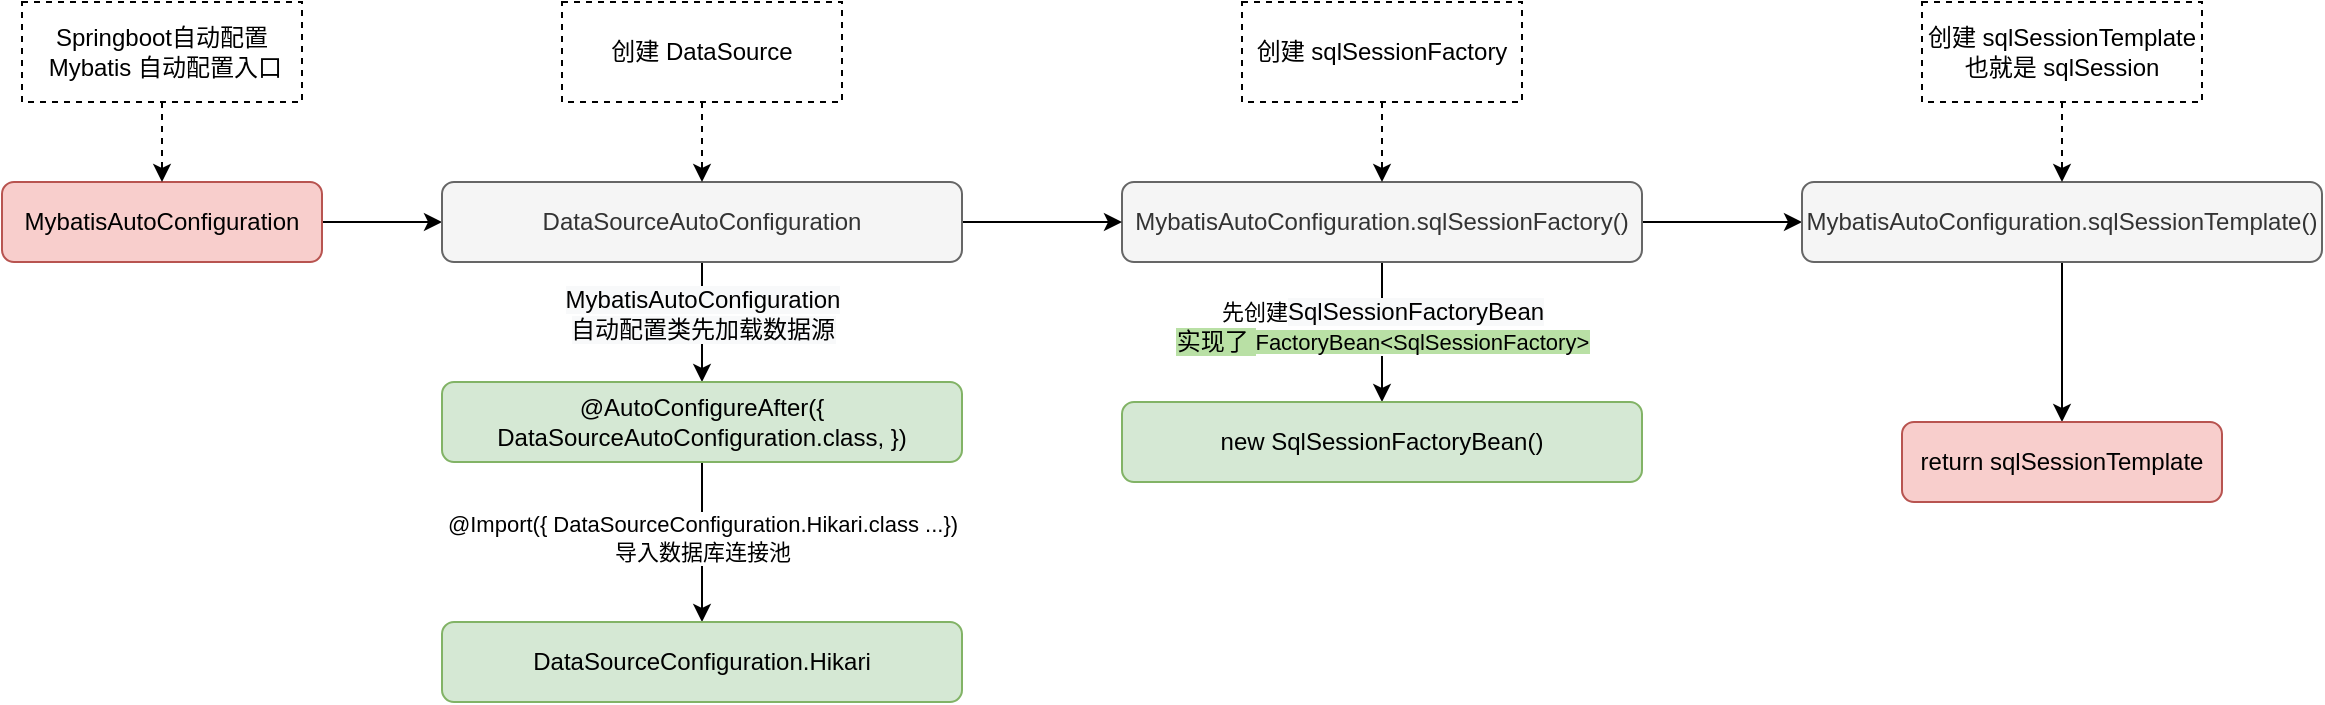 <mxfile version="14.1.8" type="github">
  <diagram id="g0uHM2vRM4wZy8sYw2WT" name="第 1 页">
    <mxGraphModel dx="1113" dy="696" grid="1" gridSize="10" guides="1" tooltips="1" connect="1" arrows="1" fold="1" page="1" pageScale="1" pageWidth="3300" pageHeight="2339" math="0" shadow="0">
      <root>
        <mxCell id="0" />
        <mxCell id="1" parent="0" />
        <mxCell id="REHJ8oRx9UyghgxtZ1v1-5" value="" style="edgeStyle=orthogonalEdgeStyle;rounded=0;orthogonalLoop=1;jettySize=auto;html=1;startArrow=none;startFill=0;endArrow=classic;endFill=1;entryX=0;entryY=0.5;entryDx=0;entryDy=0;" edge="1" parent="1" source="REHJ8oRx9UyghgxtZ1v1-1" target="REHJ8oRx9UyghgxtZ1v1-11">
          <mxGeometry relative="1" as="geometry">
            <mxPoint x="370" y="180" as="targetPoint" />
          </mxGeometry>
        </mxCell>
        <mxCell id="REHJ8oRx9UyghgxtZ1v1-1" value="MybatisAutoConfiguration" style="rounded=1;whiteSpace=wrap;html=1;strokeColor=#b85450;fillColor=#f8cecc;" vertex="1" parent="1">
          <mxGeometry x="160" y="160" width="160" height="40" as="geometry" />
        </mxCell>
        <mxCell id="REHJ8oRx9UyghgxtZ1v1-3" value="" style="edgeStyle=orthogonalEdgeStyle;rounded=0;orthogonalLoop=1;jettySize=auto;html=1;startArrow=none;startFill=0;endArrow=classic;endFill=1;dashed=1;" edge="1" parent="1" source="REHJ8oRx9UyghgxtZ1v1-2" target="REHJ8oRx9UyghgxtZ1v1-1">
          <mxGeometry relative="1" as="geometry" />
        </mxCell>
        <mxCell id="REHJ8oRx9UyghgxtZ1v1-2" value="Springboot自动配置 &amp;nbsp;Mybatis 自动配置入口" style="text;html=1;fillColor=none;align=center;verticalAlign=middle;whiteSpace=wrap;rounded=0;dashed=1;strokeColor=#000000;" vertex="1" parent="1">
          <mxGeometry x="170" y="70" width="140" height="50" as="geometry" />
        </mxCell>
        <mxCell id="REHJ8oRx9UyghgxtZ1v1-9" value="" style="edgeStyle=orthogonalEdgeStyle;rounded=0;orthogonalLoop=1;jettySize=auto;html=1;startArrow=none;startFill=0;endArrow=classic;endFill=1;fillColor=#d5e8d4;" edge="1" parent="1" source="REHJ8oRx9UyghgxtZ1v1-4" target="REHJ8oRx9UyghgxtZ1v1-8">
          <mxGeometry relative="1" as="geometry" />
        </mxCell>
        <mxCell id="REHJ8oRx9UyghgxtZ1v1-10" value="先创建&lt;span style=&quot;font-size: 12px&quot;&gt;&lt;span style=&quot;background-color: rgb(248 , 249 , 250)&quot;&gt;SqlSessionFactoryBean&lt;/span&gt;&lt;br&gt;&lt;span style=&quot;background-color: rgb(185 , 224 , 165)&quot;&gt;实现了&amp;nbsp;&lt;/span&gt;&lt;/span&gt;&lt;span style=&quot;background-color: rgb(185 , 224 , 165)&quot;&gt;FactoryBean&amp;lt;SqlSessionFactory&amp;gt;&lt;/span&gt;&lt;span style=&quot;font-size: 12px ; background-color: rgb(248 , 249 , 250)&quot;&gt;&lt;br&gt;&lt;/span&gt;" style="edgeLabel;html=1;align=center;verticalAlign=middle;resizable=0;points=[];" vertex="1" connectable="0" parent="REHJ8oRx9UyghgxtZ1v1-9">
          <mxGeometry x="-0.086" relative="1" as="geometry">
            <mxPoint as="offset" />
          </mxGeometry>
        </mxCell>
        <mxCell id="REHJ8oRx9UyghgxtZ1v1-22" value="" style="edgeStyle=orthogonalEdgeStyle;rounded=0;orthogonalLoop=1;jettySize=auto;html=1;startArrow=none;startFill=0;endArrow=classic;endFill=1;strokeColor=#000000;exitX=0.5;exitY=1;exitDx=0;exitDy=0;" edge="1" parent="1" source="REHJ8oRx9UyghgxtZ1v1-23" target="REHJ8oRx9UyghgxtZ1v1-21">
          <mxGeometry relative="1" as="geometry">
            <mxPoint x="1510" y="190" as="sourcePoint" />
          </mxGeometry>
        </mxCell>
        <mxCell id="REHJ8oRx9UyghgxtZ1v1-24" value="" style="edgeStyle=orthogonalEdgeStyle;rounded=0;orthogonalLoop=1;jettySize=auto;html=1;startArrow=none;startFill=0;endArrow=classic;endFill=1;strokeColor=#000000;" edge="1" parent="1" source="REHJ8oRx9UyghgxtZ1v1-4" target="REHJ8oRx9UyghgxtZ1v1-23">
          <mxGeometry relative="1" as="geometry" />
        </mxCell>
        <mxCell id="REHJ8oRx9UyghgxtZ1v1-4" value="MybatisAutoConfiguration.sqlSessionFactory()" style="rounded=1;whiteSpace=wrap;html=1;strokeColor=#666666;fillColor=#f5f5f5;fontColor=#333333;" vertex="1" parent="1">
          <mxGeometry x="720" y="160" width="260" height="40" as="geometry" />
        </mxCell>
        <mxCell id="REHJ8oRx9UyghgxtZ1v1-7" value="" style="edgeStyle=orthogonalEdgeStyle;rounded=0;orthogonalLoop=1;jettySize=auto;html=1;startArrow=none;startFill=0;endArrow=classic;endFill=1;dashed=1;" edge="1" parent="1" source="REHJ8oRx9UyghgxtZ1v1-6" target="REHJ8oRx9UyghgxtZ1v1-4">
          <mxGeometry relative="1" as="geometry" />
        </mxCell>
        <mxCell id="REHJ8oRx9UyghgxtZ1v1-6" value="创建 sqlSessionFactory" style="text;html=1;fillColor=none;align=center;verticalAlign=middle;whiteSpace=wrap;rounded=0;dashed=1;strokeColor=#000000;" vertex="1" parent="1">
          <mxGeometry x="780" y="70" width="140" height="50" as="geometry" />
        </mxCell>
        <mxCell id="REHJ8oRx9UyghgxtZ1v1-8" value="new SqlSessionFactoryBean()" style="rounded=1;whiteSpace=wrap;html=1;strokeColor=#82b366;fillColor=#d5e8d4;" vertex="1" parent="1">
          <mxGeometry x="720" y="270" width="260" height="40" as="geometry" />
        </mxCell>
        <mxCell id="REHJ8oRx9UyghgxtZ1v1-12" value="" style="edgeStyle=orthogonalEdgeStyle;rounded=0;orthogonalLoop=1;jettySize=auto;html=1;startArrow=none;startFill=0;endArrow=classic;endFill=1;strokeColor=#000000;" edge="1" parent="1" source="REHJ8oRx9UyghgxtZ1v1-11" target="REHJ8oRx9UyghgxtZ1v1-4">
          <mxGeometry relative="1" as="geometry" />
        </mxCell>
        <mxCell id="REHJ8oRx9UyghgxtZ1v1-16" value="" style="edgeStyle=orthogonalEdgeStyle;rounded=0;orthogonalLoop=1;jettySize=auto;html=1;startArrow=none;startFill=0;endArrow=classic;endFill=1;strokeColor=#000000;" edge="1" parent="1" source="REHJ8oRx9UyghgxtZ1v1-11" target="REHJ8oRx9UyghgxtZ1v1-15">
          <mxGeometry relative="1" as="geometry" />
        </mxCell>
        <mxCell id="REHJ8oRx9UyghgxtZ1v1-17" value="&lt;span style=&quot;font-size: 12px ; background-color: rgb(248 , 249 , 250)&quot;&gt;MybatisAutoConfiguration &lt;br&gt;自动配置类先加载数据源&lt;/span&gt;" style="edgeLabel;html=1;align=center;verticalAlign=middle;resizable=0;points=[];" vertex="1" connectable="0" parent="REHJ8oRx9UyghgxtZ1v1-16">
          <mxGeometry x="-0.133" relative="1" as="geometry">
            <mxPoint as="offset" />
          </mxGeometry>
        </mxCell>
        <mxCell id="REHJ8oRx9UyghgxtZ1v1-11" value="DataSourceAutoConfiguration" style="rounded=1;whiteSpace=wrap;html=1;strokeColor=#666666;fillColor=#f5f5f5;fontColor=#333333;" vertex="1" parent="1">
          <mxGeometry x="380" y="160" width="260" height="40" as="geometry" />
        </mxCell>
        <mxCell id="REHJ8oRx9UyghgxtZ1v1-14" value="" style="edgeStyle=orthogonalEdgeStyle;rounded=0;orthogonalLoop=1;jettySize=auto;html=1;startArrow=none;startFill=0;endArrow=classic;endFill=1;strokeColor=#000000;dashed=1;" edge="1" parent="1" source="REHJ8oRx9UyghgxtZ1v1-13" target="REHJ8oRx9UyghgxtZ1v1-11">
          <mxGeometry relative="1" as="geometry" />
        </mxCell>
        <mxCell id="REHJ8oRx9UyghgxtZ1v1-13" value="创建 DataSource" style="text;html=1;fillColor=none;align=center;verticalAlign=middle;whiteSpace=wrap;rounded=0;dashed=1;strokeColor=#000000;" vertex="1" parent="1">
          <mxGeometry x="440" y="70" width="140" height="50" as="geometry" />
        </mxCell>
        <mxCell id="REHJ8oRx9UyghgxtZ1v1-19" value="" style="edgeStyle=orthogonalEdgeStyle;rounded=0;orthogonalLoop=1;jettySize=auto;html=1;startArrow=none;startFill=0;endArrow=classic;endFill=1;strokeColor=#000000;" edge="1" parent="1" source="REHJ8oRx9UyghgxtZ1v1-15" target="REHJ8oRx9UyghgxtZ1v1-18">
          <mxGeometry relative="1" as="geometry" />
        </mxCell>
        <mxCell id="REHJ8oRx9UyghgxtZ1v1-20" value="@Import({ DataSourceConfiguration.Hikari.class ...})&lt;br&gt;导入数据库连接池" style="edgeLabel;html=1;align=center;verticalAlign=middle;resizable=0;points=[];" vertex="1" connectable="0" parent="REHJ8oRx9UyghgxtZ1v1-19">
          <mxGeometry x="-0.05" relative="1" as="geometry">
            <mxPoint as="offset" />
          </mxGeometry>
        </mxCell>
        <mxCell id="REHJ8oRx9UyghgxtZ1v1-15" value="&lt;div&gt;&lt;br&gt;&lt;/div&gt;&lt;div&gt;@AutoConfigureAfter({ DataSourceAutoConfiguration.class, })&lt;/div&gt;&lt;div&gt;&lt;br&gt;&lt;/div&gt;" style="rounded=1;whiteSpace=wrap;html=1;strokeColor=#82b366;fillColor=#d5e8d4;" vertex="1" parent="1">
          <mxGeometry x="380" y="260" width="260" height="40" as="geometry" />
        </mxCell>
        <mxCell id="REHJ8oRx9UyghgxtZ1v1-18" value="&lt;div&gt;DataSourceConfiguration.Hikari&lt;br&gt;&lt;/div&gt;" style="rounded=1;whiteSpace=wrap;html=1;strokeColor=#82b366;fillColor=#d5e8d4;" vertex="1" parent="1">
          <mxGeometry x="380" y="380" width="260" height="40" as="geometry" />
        </mxCell>
        <mxCell id="REHJ8oRx9UyghgxtZ1v1-21" value="return sqlSessionTemplate" style="rounded=1;whiteSpace=wrap;html=1;strokeColor=#b85450;fillColor=#f8cecc;" vertex="1" parent="1">
          <mxGeometry x="1110" y="280" width="160" height="40" as="geometry" />
        </mxCell>
        <mxCell id="REHJ8oRx9UyghgxtZ1v1-23" value="MybatisAutoConfiguration.sqlSessionTemplate()" style="rounded=1;whiteSpace=wrap;html=1;strokeColor=#666666;fillColor=#f5f5f5;fontColor=#333333;" vertex="1" parent="1">
          <mxGeometry x="1060" y="160" width="260" height="40" as="geometry" />
        </mxCell>
        <mxCell id="REHJ8oRx9UyghgxtZ1v1-26" value="" style="edgeStyle=orthogonalEdgeStyle;rounded=0;orthogonalLoop=1;jettySize=auto;html=1;startArrow=none;startFill=0;endArrow=classic;endFill=1;strokeColor=#000000;dashed=1;" edge="1" parent="1" source="REHJ8oRx9UyghgxtZ1v1-25" target="REHJ8oRx9UyghgxtZ1v1-23">
          <mxGeometry relative="1" as="geometry" />
        </mxCell>
        <mxCell id="REHJ8oRx9UyghgxtZ1v1-25" value="创建 sqlSessionTemplate&lt;br&gt;也就是 sqlSession" style="text;html=1;fillColor=none;align=center;verticalAlign=middle;whiteSpace=wrap;rounded=0;dashed=1;strokeColor=#000000;" vertex="1" parent="1">
          <mxGeometry x="1120" y="70" width="140" height="50" as="geometry" />
        </mxCell>
      </root>
    </mxGraphModel>
  </diagram>
</mxfile>
